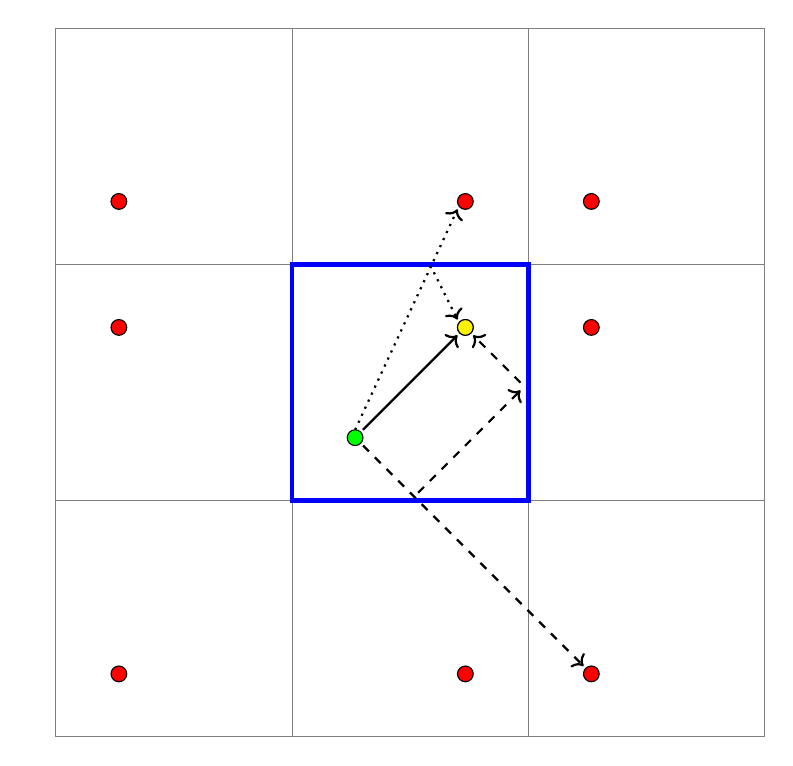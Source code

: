 \usetikzlibrary{shapes,arrows}
\tikzstyle{block} = [
	rectangle,
	draw,
	fill=blue!20, 
    text width=7em, 
    text centered,
    rounded corners,
    minimum height=4em
]
\tikzstyle{every edge} = [
	draw,
	>=triangle 90
]

\begin{tikzpicture}[node distance = 5cm, auto]
	% grid
	\draw[step=3cm,gray,thin] (0,0) grid (9,9);
	\draw[draw=blue,ultra thick] (3,3) rectangle (6,6);

	% transmitter
	\filldraw[fill=green] (3.8,3.8) circle (1mm);
	% receiver replicas
	\foreach \x in {0.8,5.2,6.8}
		\foreach \y in {0.8,5.2,6.8}
			\filldraw[fill=red] (\x,\y) circle (1mm);
	% receiver
	\filldraw[fill=yellow] (5.2,5.2) circle (1mm);

	% lines
	% straight
	\draw[thick,->,draw=black] (3.9,3.9) -- (5.1,5.1); 
	% one reflection
	% \draw[thick,->,draw=black,dotted] (3.6,3.9) -- (0.9,5.1);
	% \draw[thick,->,draw=black,dotted] (3.1,4.2) -- (5.1,5.1);
	% one reflection
	\draw[thick,->,draw=black,dotted] (3.8,3.9) -- (5.1,6.7);
	\draw[thick,->,draw=black,dotted] (4.8,5.9) -- (5.1,5.3);
	% two reflections
	\draw[thick,->,draw=black,dashed] (3.9,3.7) -- (6.7,0.9);
	\draw[thick,->,draw=black,dashed] (4.6,3.1) -- (5.9,4.4);
	\draw[thick,->,draw=black,dashed] (5.9,4.5) -- (5.3,5.1);

\end{tikzpicture}